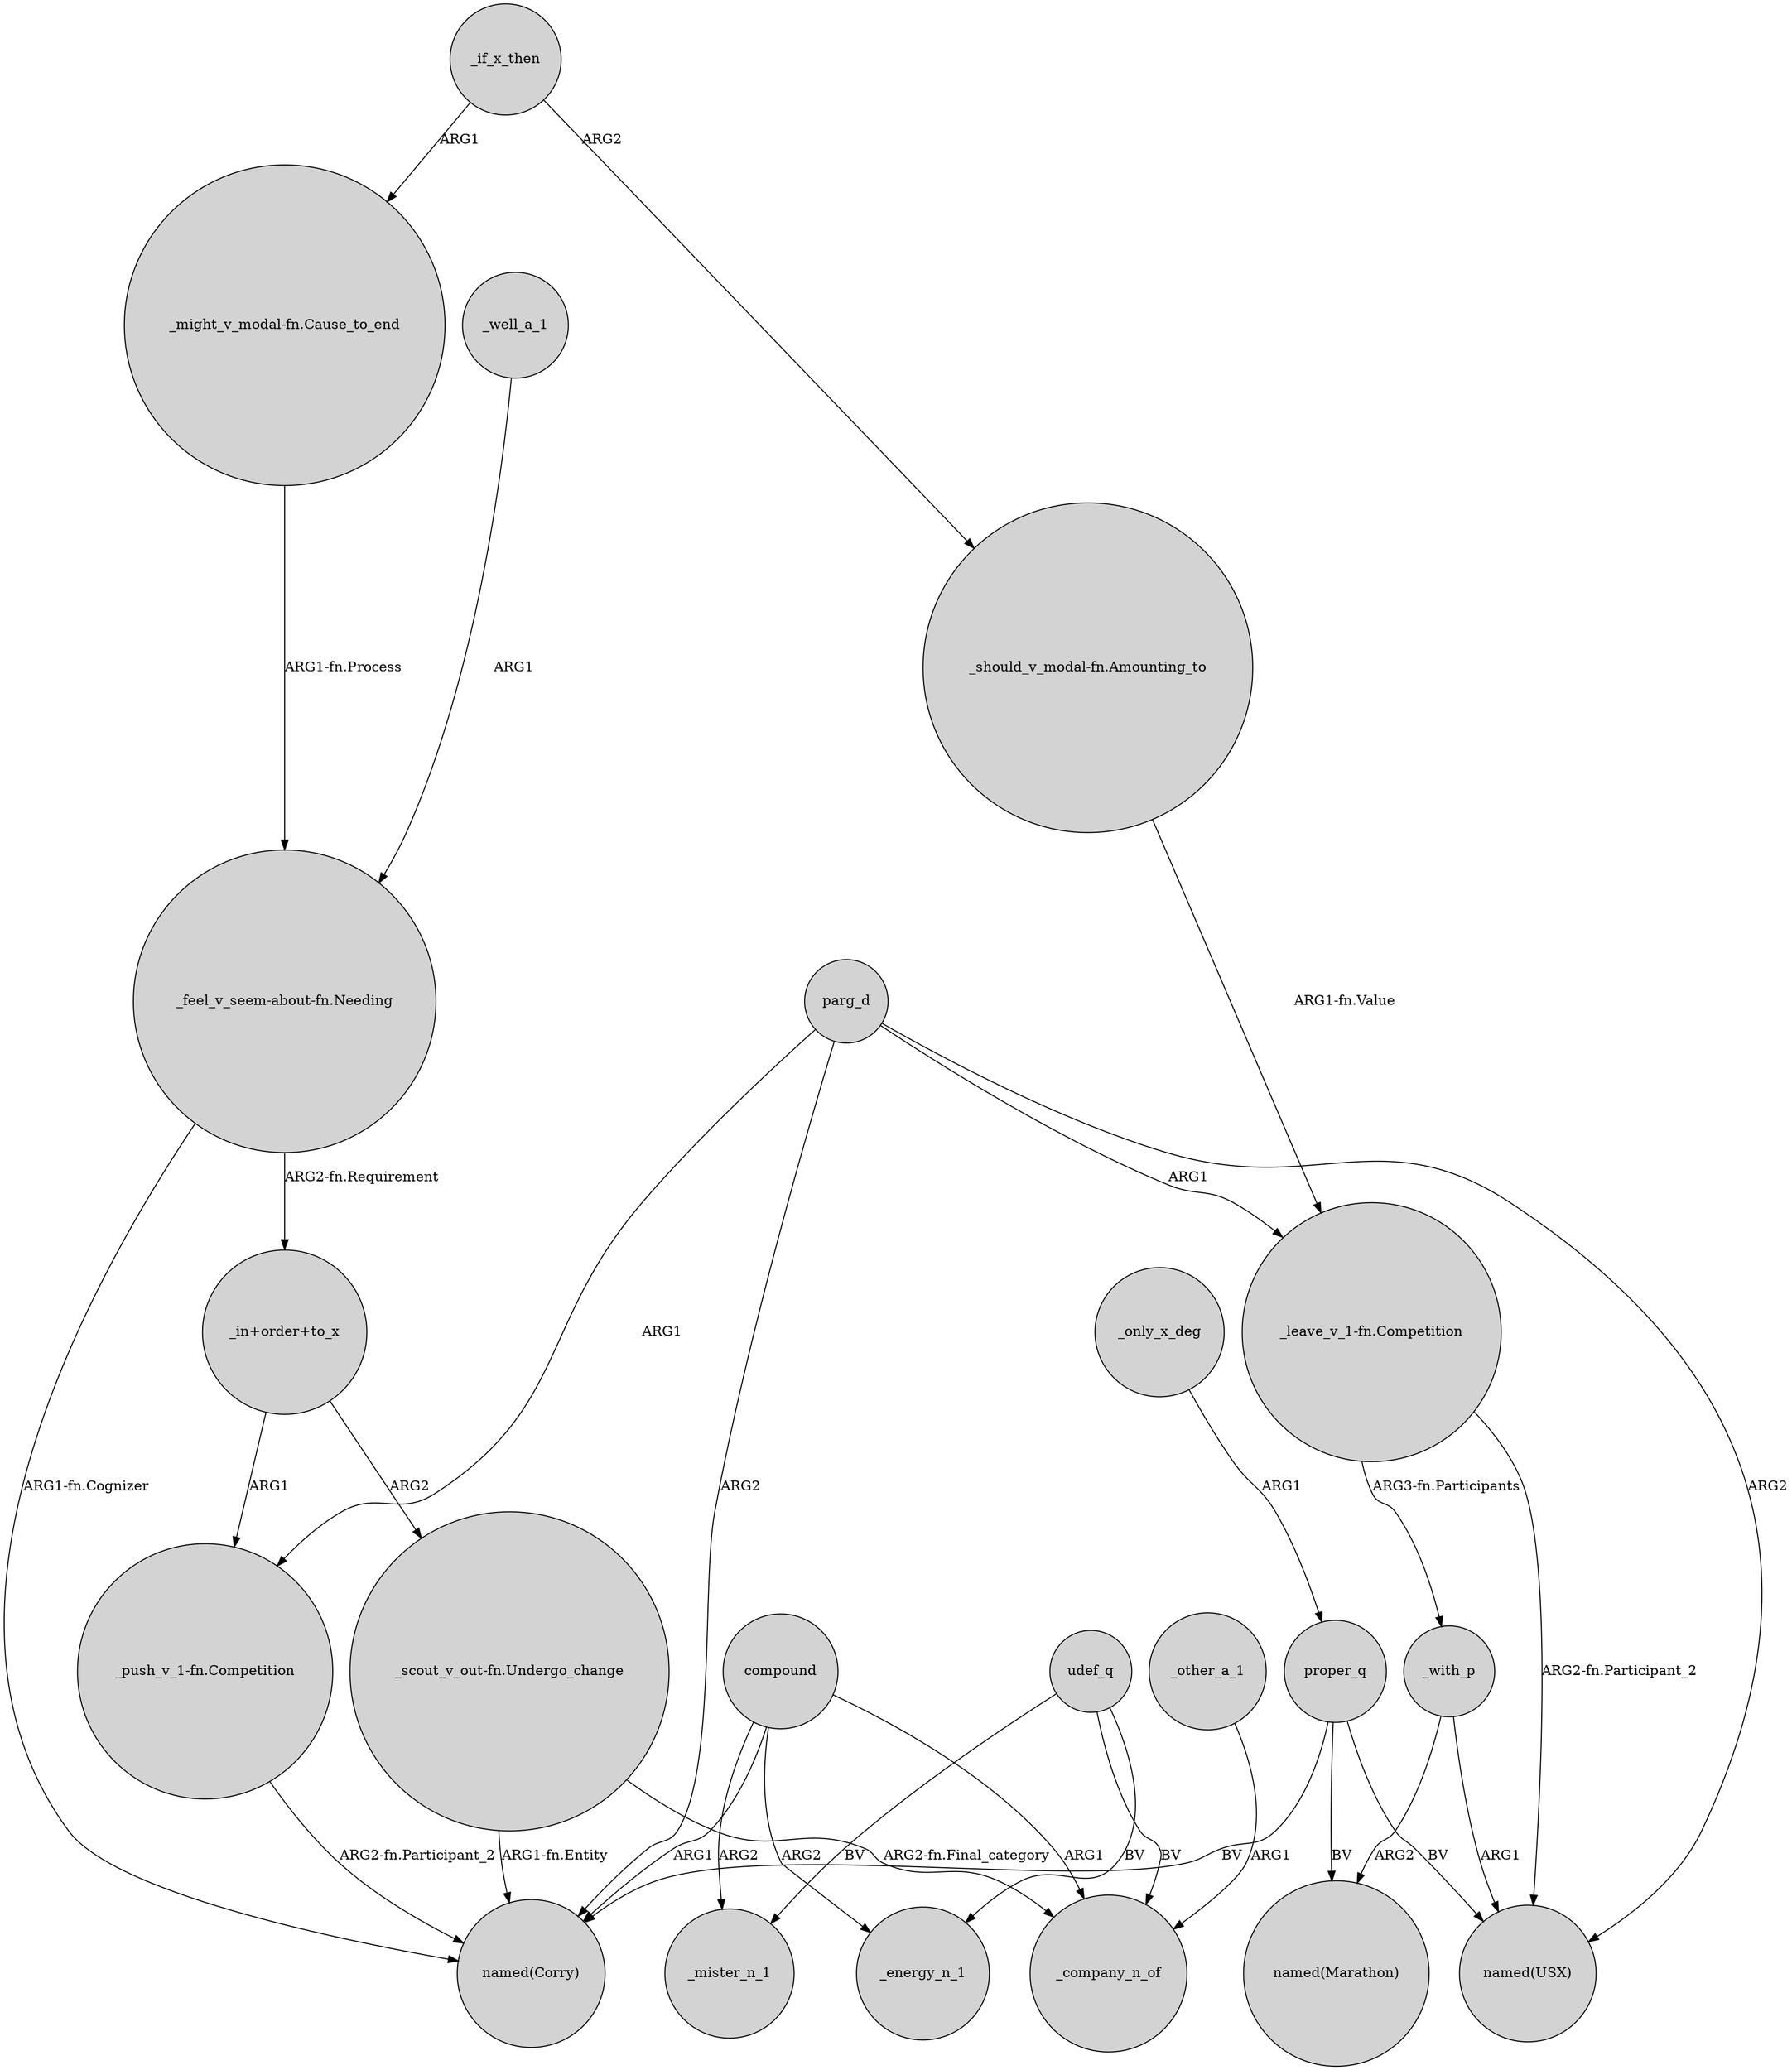digraph {
	node [shape=circle style=filled]
	_well_a_1 -> "_feel_v_seem-about-fn.Needing" [label=ARG1]
	"_might_v_modal-fn.Cause_to_end" -> "_feel_v_seem-about-fn.Needing" [label="ARG1-fn.Process"]
	compound -> _mister_n_1 [label=ARG2]
	"_in+order+to_x" -> "_scout_v_out-fn.Undergo_change" [label=ARG2]
	parg_d -> "named(USX)" [label=ARG2]
	_only_x_deg -> proper_q [label=ARG1]
	"_feel_v_seem-about-fn.Needing" -> "named(Corry)" [label="ARG1-fn.Cognizer"]
	"_scout_v_out-fn.Undergo_change" -> _company_n_of [label="ARG2-fn.Final_category"]
	_with_p -> "named(Marathon)" [label=ARG2]
	compound -> _company_n_of [label=ARG1]
	"_leave_v_1-fn.Competition" -> "named(USX)" [label="ARG2-fn.Participant_2"]
	udef_q -> _mister_n_1 [label=BV]
	_if_x_then -> "_should_v_modal-fn.Amounting_to" [label=ARG2]
	_with_p -> "named(USX)" [label=ARG1]
	proper_q -> "named(Corry)" [label=BV]
	proper_q -> "named(Marathon)" [label=BV]
	"_scout_v_out-fn.Undergo_change" -> "named(Corry)" [label="ARG1-fn.Entity"]
	parg_d -> "named(Corry)" [label=ARG2]
	udef_q -> _energy_n_1 [label=BV]
	"_feel_v_seem-about-fn.Needing" -> "_in+order+to_x" [label="ARG2-fn.Requirement"]
	compound -> "named(Corry)" [label=ARG1]
	"_in+order+to_x" -> "_push_v_1-fn.Competition" [label=ARG1]
	udef_q -> _company_n_of [label=BV]
	"_push_v_1-fn.Competition" -> "named(Corry)" [label="ARG2-fn.Participant_2"]
	_if_x_then -> "_might_v_modal-fn.Cause_to_end" [label=ARG1]
	"_leave_v_1-fn.Competition" -> _with_p [label="ARG3-fn.Participants"]
	"_should_v_modal-fn.Amounting_to" -> "_leave_v_1-fn.Competition" [label="ARG1-fn.Value"]
	parg_d -> "_push_v_1-fn.Competition" [label=ARG1]
	parg_d -> "_leave_v_1-fn.Competition" [label=ARG1]
	compound -> _energy_n_1 [label=ARG2]
	proper_q -> "named(USX)" [label=BV]
	_other_a_1 -> _company_n_of [label=ARG1]
}
